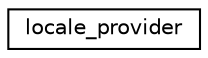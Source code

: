 digraph "Graphical Class Hierarchy"
{
  edge [fontname="Helvetica",fontsize="10",labelfontname="Helvetica",labelfontsize="10"];
  node [fontname="Helvetica",fontsize="10",shape=record];
  rankdir="LR";
  Node1 [label="locale_provider",height=0.2,width=0.4,color="black", fillcolor="white", style="filled",URL="$classlocale__provider.html"];
}
